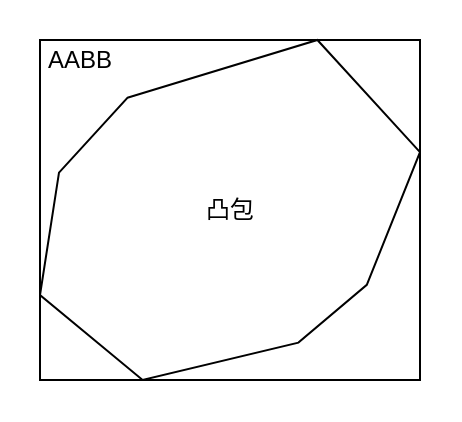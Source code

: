 <mxfile>
    <diagram id="5ISMGFDtv69Dy3AeiU0a" name="ページ1">
        <mxGraphModel dx="820" dy="488" grid="1" gridSize="10" guides="1" tooltips="1" connect="1" arrows="1" fold="1" page="1" pageScale="1" pageWidth="827" pageHeight="1169" background="none" math="0" shadow="0">
            <root>
                <mxCell id="0"/>
                <mxCell id="1" parent="0"/>
                <mxCell id="14" value="" style="rounded=0;whiteSpace=wrap;html=1;fontColor=#000000;fillColor=#FFFFFF;strokeColor=none;" parent="1" vertex="1">
                    <mxGeometry x="230" y="40" width="230" height="210" as="geometry"/>
                </mxCell>
                <mxCell id="10" value="" style="rounded=0;whiteSpace=wrap;html=1;labelBackgroundColor=#ffffff;fontColor=#000000;strokeColor=#000000;fillColor=none;" parent="1" vertex="1">
                    <mxGeometry x="250" y="60" width="190" height="170" as="geometry"/>
                </mxCell>
                <mxCell id="3" value="" style="verticalLabelPosition=bottom;verticalAlign=top;html=1;shape=mxgraph.basic.polygon;polyCoords=[[0.23,0.17],[0.73,0],[1,0.33],[0.86,0.72],[0.68,0.89],[0.27,1],[0,0.75],[0.05,0.39]];polyline=0;strokeColor=#000000;fillColor=#FFFFFF;" parent="1" vertex="1">
                    <mxGeometry x="250" y="60" width="190" height="170" as="geometry"/>
                </mxCell>
                <mxCell id="12" value="凸包" style="text;html=1;strokeColor=none;fillColor=none;align=center;verticalAlign=middle;whiteSpace=wrap;rounded=0;fontColor=#000000;" parent="1" vertex="1">
                    <mxGeometry x="325" y="135" width="40" height="20" as="geometry"/>
                </mxCell>
                <mxCell id="13" value="AABB" style="text;html=1;strokeColor=none;fillColor=none;align=center;verticalAlign=middle;whiteSpace=wrap;rounded=0;fontColor=#000000;" parent="1" vertex="1">
                    <mxGeometry x="250" y="60" width="40" height="20" as="geometry"/>
                </mxCell>
            </root>
        </mxGraphModel>
    </diagram>
</mxfile>